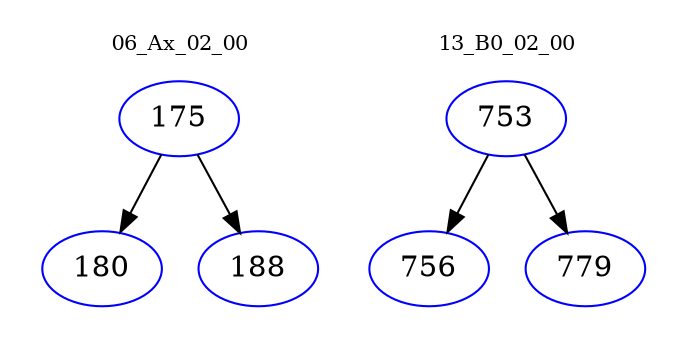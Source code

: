 digraph{
subgraph cluster_0 {
color = white
label = "06_Ax_02_00";
fontsize=10;
T0_175 [label="175", color="blue"]
T0_175 -> T0_180 [color="black"]
T0_180 [label="180", color="blue"]
T0_175 -> T0_188 [color="black"]
T0_188 [label="188", color="blue"]
}
subgraph cluster_1 {
color = white
label = "13_B0_02_00";
fontsize=10;
T1_753 [label="753", color="blue"]
T1_753 -> T1_756 [color="black"]
T1_756 [label="756", color="blue"]
T1_753 -> T1_779 [color="black"]
T1_779 [label="779", color="blue"]
}
}

